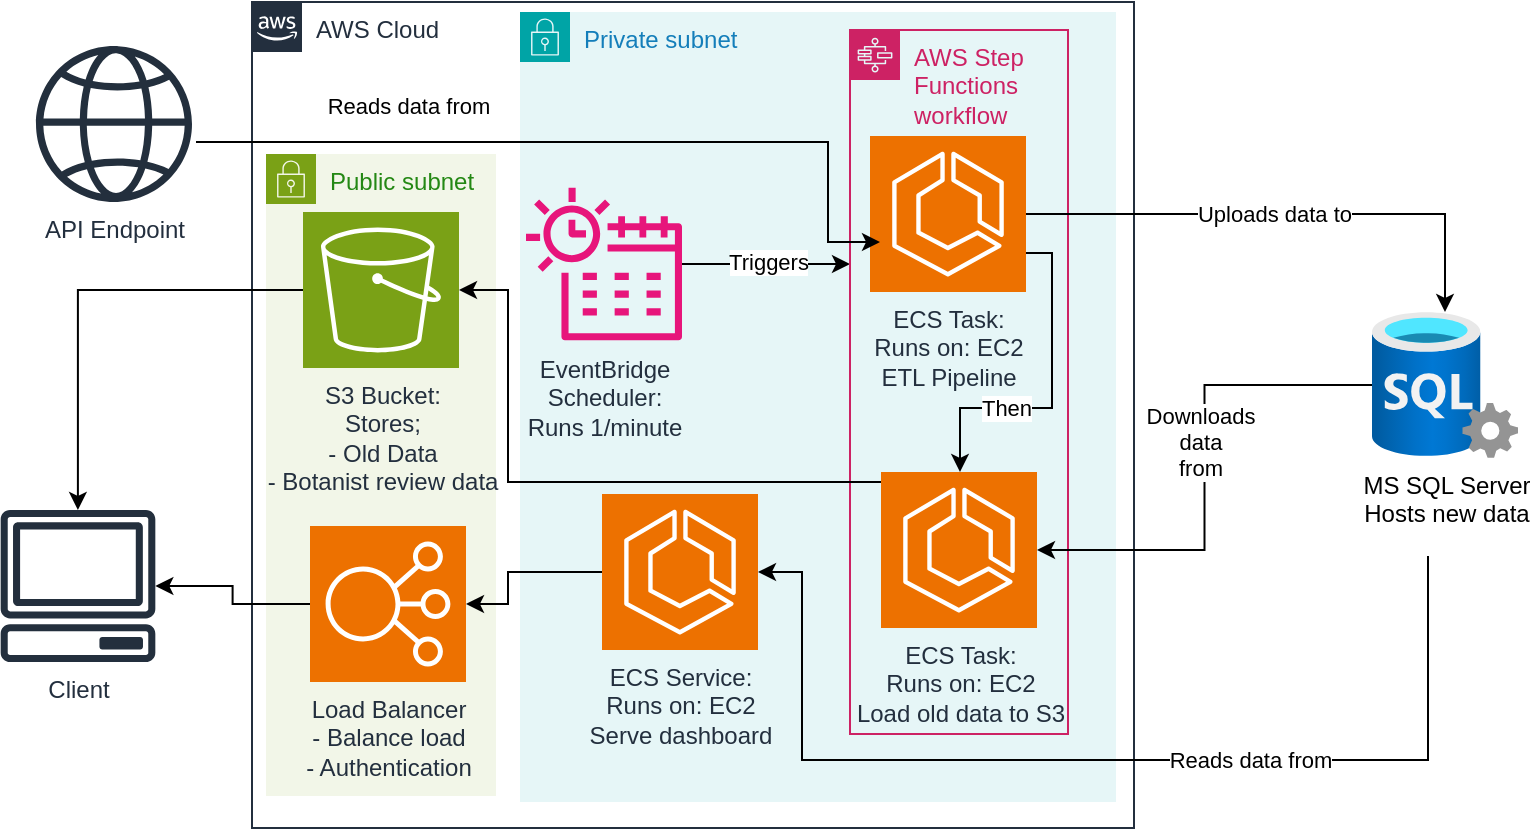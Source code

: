 <mxfile version="26.0.9">
  <diagram name="Page-1" id="6ygjFRmSkijKAJObdJnX">
    <mxGraphModel dx="1606" dy="1135" grid="0" gridSize="10" guides="1" tooltips="1" connect="1" arrows="1" fold="1" page="0" pageScale="1" pageWidth="827" pageHeight="1169" math="0" shadow="0">
      <root>
        <mxCell id="0" />
        <mxCell id="1" parent="0" />
        <mxCell id="-37iGGhnjQrLQyP11mv8-1" value="AWS Cloud" style="points=[[0,0],[0.25,0],[0.5,0],[0.75,0],[1,0],[1,0.25],[1,0.5],[1,0.75],[1,1],[0.75,1],[0.5,1],[0.25,1],[0,1],[0,0.75],[0,0.5],[0,0.25]];outlineConnect=0;gradientColor=none;html=1;whiteSpace=wrap;fontSize=12;fontStyle=0;container=1;pointerEvents=0;collapsible=0;recursiveResize=0;shape=mxgraph.aws4.group;grIcon=mxgraph.aws4.group_aws_cloud_alt;strokeColor=#232F3E;fillColor=none;verticalAlign=top;align=left;spacingLeft=30;fontColor=#232F3E;dashed=0;" parent="1" vertex="1">
          <mxGeometry x="-74" y="-130" width="441" height="413" as="geometry" />
        </mxCell>
        <mxCell id="D6DjH2f4VF0i5fweHY1O-40" value="Public subnet" style="points=[[0,0],[0.25,0],[0.5,0],[0.75,0],[1,0],[1,0.25],[1,0.5],[1,0.75],[1,1],[0.75,1],[0.5,1],[0.25,1],[0,1],[0,0.75],[0,0.5],[0,0.25]];outlineConnect=0;gradientColor=none;html=1;whiteSpace=wrap;fontSize=12;fontStyle=0;container=1;pointerEvents=0;collapsible=0;recursiveResize=0;shape=mxgraph.aws4.group;grIcon=mxgraph.aws4.group_security_group;grStroke=0;strokeColor=#7AA116;fillColor=#F2F6E8;verticalAlign=top;align=left;spacingLeft=30;fontColor=#248814;dashed=0;" vertex="1" parent="-37iGGhnjQrLQyP11mv8-1">
          <mxGeometry x="7" y="76" width="115" height="321" as="geometry" />
        </mxCell>
        <mxCell id="D6DjH2f4VF0i5fweHY1O-6" value="S3 Bucket:&lt;div&gt;Stores;&lt;/div&gt;&lt;div&gt;- Old Data&lt;/div&gt;&lt;div&gt;- Botanist review data&lt;/div&gt;" style="sketch=0;points=[[0,0,0],[0.25,0,0],[0.5,0,0],[0.75,0,0],[1,0,0],[0,1,0],[0.25,1,0],[0.5,1,0],[0.75,1,0],[1,1,0],[0,0.25,0],[0,0.5,0],[0,0.75,0],[1,0.25,0],[1,0.5,0],[1,0.75,0]];outlineConnect=0;fontColor=#232F3E;fillColor=#7AA116;strokeColor=#ffffff;dashed=0;verticalLabelPosition=bottom;verticalAlign=top;align=center;html=1;fontSize=12;fontStyle=0;aspect=fixed;shape=mxgraph.aws4.resourceIcon;resIcon=mxgraph.aws4.s3;" vertex="1" parent="D6DjH2f4VF0i5fweHY1O-40">
          <mxGeometry x="18.5" y="29" width="78" height="78" as="geometry" />
        </mxCell>
        <mxCell id="D6DjH2f4VF0i5fweHY1O-27" value="Load Balancer&lt;div&gt;- Balance load&lt;/div&gt;&lt;div&gt;- Authentication&lt;/div&gt;" style="sketch=0;points=[[0,0,0],[0.25,0,0],[0.5,0,0],[0.75,0,0],[1,0,0],[0,1,0],[0.25,1,0],[0.5,1,0],[0.75,1,0],[1,1,0],[0,0.25,0],[0,0.5,0],[0,0.75,0],[1,0.25,0],[1,0.5,0],[1,0.75,0]];outlineConnect=0;fontColor=#232F3E;fillColor=#ED7100;strokeColor=#ffffff;dashed=0;verticalLabelPosition=bottom;verticalAlign=top;align=center;html=1;fontSize=12;fontStyle=0;aspect=fixed;shape=mxgraph.aws4.resourceIcon;resIcon=mxgraph.aws4.elastic_load_balancing;" vertex="1" parent="D6DjH2f4VF0i5fweHY1O-40">
          <mxGeometry x="22" y="186" width="78" height="78" as="geometry" />
        </mxCell>
        <mxCell id="D6DjH2f4VF0i5fweHY1O-31" value="Private subnet" style="points=[[0,0],[0.25,0],[0.5,0],[0.75,0],[1,0],[1,0.25],[1,0.5],[1,0.75],[1,1],[0.75,1],[0.5,1],[0.25,1],[0,1],[0,0.75],[0,0.5],[0,0.25]];outlineConnect=0;gradientColor=none;html=1;whiteSpace=wrap;fontSize=12;fontStyle=0;container=1;pointerEvents=0;collapsible=0;recursiveResize=0;shape=mxgraph.aws4.group;grIcon=mxgraph.aws4.group_security_group;grStroke=0;strokeColor=#00A4A6;fillColor=#E6F6F7;verticalAlign=top;align=left;spacingLeft=30;fontColor=#147EBA;dashed=0;" vertex="1" parent="-37iGGhnjQrLQyP11mv8-1">
          <mxGeometry x="134" y="5" width="298" height="395" as="geometry" />
        </mxCell>
        <mxCell id="D6DjH2f4VF0i5fweHY1O-45" style="edgeStyle=orthogonalEdgeStyle;rounded=0;orthogonalLoop=1;jettySize=auto;html=1;" edge="1" parent="D6DjH2f4VF0i5fweHY1O-31" source="D6DjH2f4VF0i5fweHY1O-10" target="D6DjH2f4VF0i5fweHY1O-42">
          <mxGeometry relative="1" as="geometry">
            <Array as="points">
              <mxPoint x="109" y="126" />
              <mxPoint x="109" y="126" />
            </Array>
          </mxGeometry>
        </mxCell>
        <mxCell id="D6DjH2f4VF0i5fweHY1O-49" value="Triggers" style="edgeLabel;html=1;align=center;verticalAlign=middle;resizable=0;points=[];" vertex="1" connectable="0" parent="D6DjH2f4VF0i5fweHY1O-45">
          <mxGeometry x="0.027" y="1" relative="1" as="geometry">
            <mxPoint as="offset" />
          </mxGeometry>
        </mxCell>
        <mxCell id="D6DjH2f4VF0i5fweHY1O-10" value="EventBridge&lt;div&gt;Scheduler:&lt;/div&gt;&lt;div&gt;Runs 1/minute&lt;/div&gt;" style="sketch=0;outlineConnect=0;fontColor=#232F3E;gradientColor=none;fillColor=#E7157B;strokeColor=none;dashed=0;verticalLabelPosition=bottom;verticalAlign=top;align=center;html=1;fontSize=12;fontStyle=0;aspect=fixed;pointerEvents=1;shape=mxgraph.aws4.eventbridge_scheduler;" vertex="1" parent="D6DjH2f4VF0i5fweHY1O-31">
          <mxGeometry x="3" y="87" width="78" height="78" as="geometry" />
        </mxCell>
        <mxCell id="D6DjH2f4VF0i5fweHY1O-42" value="AWS Step Functions workflow" style="points=[[0,0],[0.25,0],[0.5,0],[0.75,0],[1,0],[1,0.25],[1,0.5],[1,0.75],[1,1],[0.75,1],[0.5,1],[0.25,1],[0,1],[0,0.75],[0,0.5],[0,0.25]];outlineConnect=0;gradientColor=none;html=1;whiteSpace=wrap;fontSize=12;fontStyle=0;container=1;pointerEvents=0;collapsible=0;recursiveResize=0;shape=mxgraph.aws4.group;grIcon=mxgraph.aws4.group_aws_step_functions_workflow;strokeColor=#CD2264;fillColor=none;verticalAlign=top;align=left;spacingLeft=30;fontColor=#CD2264;dashed=0;" vertex="1" parent="D6DjH2f4VF0i5fweHY1O-31">
          <mxGeometry x="165" y="9" width="109" height="352" as="geometry" />
        </mxCell>
        <mxCell id="D6DjH2f4VF0i5fweHY1O-57" style="edgeStyle=orthogonalEdgeStyle;rounded=0;orthogonalLoop=1;jettySize=auto;html=1;exitX=1;exitY=0.75;exitDx=0;exitDy=0;exitPerimeter=0;" edge="1" parent="D6DjH2f4VF0i5fweHY1O-42" source="D6DjH2f4VF0i5fweHY1O-4" target="D6DjH2f4VF0i5fweHY1O-7">
          <mxGeometry relative="1" as="geometry">
            <Array as="points">
              <mxPoint x="101" y="111" />
              <mxPoint x="101" y="189" />
              <mxPoint x="55" y="189" />
            </Array>
          </mxGeometry>
        </mxCell>
        <mxCell id="D6DjH2f4VF0i5fweHY1O-58" value="Then" style="edgeLabel;html=1;align=center;verticalAlign=middle;resizable=0;points=[];" vertex="1" connectable="0" parent="D6DjH2f4VF0i5fweHY1O-57">
          <mxGeometry x="0.686" y="-1" relative="1" as="geometry">
            <mxPoint x="24" y="-6" as="offset" />
          </mxGeometry>
        </mxCell>
        <mxCell id="D6DjH2f4VF0i5fweHY1O-4" value="ECS Task:&lt;div&gt;Runs on: EC2&lt;/div&gt;&lt;div&gt;ETL Pipeline&lt;/div&gt;" style="sketch=0;points=[[0,0,0],[0.25,0,0],[0.5,0,0],[0.75,0,0],[1,0,0],[0,1,0],[0.25,1,0],[0.5,1,0],[0.75,1,0],[1,1,0],[0,0.25,0],[0,0.5,0],[0,0.75,0],[1,0.25,0],[1,0.5,0],[1,0.75,0]];outlineConnect=0;fontColor=#232F3E;fillColor=#ED7100;strokeColor=#ffffff;dashed=0;verticalLabelPosition=bottom;verticalAlign=top;align=center;html=1;fontSize=12;fontStyle=0;aspect=fixed;shape=mxgraph.aws4.resourceIcon;resIcon=mxgraph.aws4.ecs;" vertex="1" parent="D6DjH2f4VF0i5fweHY1O-42">
          <mxGeometry x="10" y="53" width="78" height="78" as="geometry" />
        </mxCell>
        <mxCell id="D6DjH2f4VF0i5fweHY1O-7" value="ECS Task:&lt;div&gt;Runs on: EC2&lt;/div&gt;&lt;div&gt;Load old data to S3&lt;/div&gt;&lt;div&gt;&lt;br&gt;&lt;/div&gt;" style="sketch=0;points=[[0,0,0],[0.25,0,0],[0.5,0,0],[0.75,0,0],[1,0,0],[0,1,0],[0.25,1,0],[0.5,1,0],[0.75,1,0],[1,1,0],[0,0.25,0],[0,0.5,0],[0,0.75,0],[1,0.25,0],[1,0.5,0],[1,0.75,0]];outlineConnect=0;fontColor=#232F3E;fillColor=#ED7100;strokeColor=#ffffff;dashed=0;verticalLabelPosition=bottom;verticalAlign=top;align=center;html=1;fontSize=12;fontStyle=0;aspect=fixed;shape=mxgraph.aws4.resourceIcon;resIcon=mxgraph.aws4.ecs;" vertex="1" parent="D6DjH2f4VF0i5fweHY1O-42">
          <mxGeometry x="15.5" y="221" width="78" height="78" as="geometry" />
        </mxCell>
        <mxCell id="D6DjH2f4VF0i5fweHY1O-26" value="" style="edgeStyle=orthogonalEdgeStyle;rounded=0;orthogonalLoop=1;jettySize=auto;html=1;" edge="1" parent="-37iGGhnjQrLQyP11mv8-1" source="D6DjH2f4VF0i5fweHY1O-7" target="D6DjH2f4VF0i5fweHY1O-6">
          <mxGeometry relative="1" as="geometry">
            <Array as="points">
              <mxPoint x="128" y="240" />
              <mxPoint x="128" y="144" />
            </Array>
          </mxGeometry>
        </mxCell>
        <mxCell id="D6DjH2f4VF0i5fweHY1O-8" value="ECS Service:&lt;div&gt;Runs on: EC2&lt;/div&gt;&lt;div&gt;Serve dashboard&lt;/div&gt;" style="sketch=0;points=[[0,0,0],[0.25,0,0],[0.5,0,0],[0.75,0,0],[1,0,0],[0,1,0],[0.25,1,0],[0.5,1,0],[0.75,1,0],[1,1,0],[0,0.25,0],[0,0.5,0],[0,0.75,0],[1,0.25,0],[1,0.5,0],[1,0.75,0]];outlineConnect=0;fontColor=#232F3E;fillColor=#ED7100;strokeColor=#ffffff;dashed=0;verticalLabelPosition=bottom;verticalAlign=top;align=center;html=1;fontSize=12;fontStyle=0;aspect=fixed;shape=mxgraph.aws4.resourceIcon;resIcon=mxgraph.aws4.ecs;" vertex="1" parent="-37iGGhnjQrLQyP11mv8-1">
          <mxGeometry x="175" y="246" width="78" height="78" as="geometry" />
        </mxCell>
        <mxCell id="D6DjH2f4VF0i5fweHY1O-41" style="edgeStyle=orthogonalEdgeStyle;rounded=0;orthogonalLoop=1;jettySize=auto;html=1;" edge="1" parent="-37iGGhnjQrLQyP11mv8-1">
          <mxGeometry relative="1" as="geometry">
            <mxPoint x="-28" y="70" as="sourcePoint" />
            <mxPoint x="314" y="120" as="targetPoint" />
            <Array as="points">
              <mxPoint x="-28" y="70" />
              <mxPoint x="288" y="70" />
              <mxPoint x="288" y="120" />
            </Array>
          </mxGeometry>
        </mxCell>
        <mxCell id="D6DjH2f4VF0i5fweHY1O-46" value="Reads data from" style="edgeLabel;html=1;align=center;verticalAlign=middle;resizable=0;points=[];" vertex="1" connectable="0" parent="D6DjH2f4VF0i5fweHY1O-41">
          <mxGeometry x="-0.208" relative="1" as="geometry">
            <mxPoint x="-49" y="-18" as="offset" />
          </mxGeometry>
        </mxCell>
        <mxCell id="D6DjH2f4VF0i5fweHY1O-39" style="edgeStyle=orthogonalEdgeStyle;rounded=0;orthogonalLoop=1;jettySize=auto;html=1;entryX=1;entryY=0.5;entryDx=0;entryDy=0;entryPerimeter=0;" edge="1" parent="-37iGGhnjQrLQyP11mv8-1" target="D6DjH2f4VF0i5fweHY1O-8">
          <mxGeometry relative="1" as="geometry">
            <mxPoint x="588" y="277" as="sourcePoint" />
            <mxPoint x="214" y="393" as="targetPoint" />
            <Array as="points">
              <mxPoint x="588" y="379" />
              <mxPoint x="275" y="379" />
              <mxPoint x="275" y="285" />
            </Array>
          </mxGeometry>
        </mxCell>
        <mxCell id="D6DjH2f4VF0i5fweHY1O-55" value="Reads data from" style="edgeLabel;html=1;align=center;verticalAlign=middle;resizable=0;points=[];" vertex="1" connectable="0" parent="D6DjH2f4VF0i5fweHY1O-39">
          <mxGeometry x="-0.135" y="-2" relative="1" as="geometry">
            <mxPoint x="38" y="2" as="offset" />
          </mxGeometry>
        </mxCell>
        <mxCell id="D6DjH2f4VF0i5fweHY1O-56" style="edgeStyle=orthogonalEdgeStyle;rounded=0;orthogonalLoop=1;jettySize=auto;html=1;exitX=0;exitY=0.5;exitDx=0;exitDy=0;exitPerimeter=0;entryX=1;entryY=0.5;entryDx=0;entryDy=0;entryPerimeter=0;" edge="1" parent="-37iGGhnjQrLQyP11mv8-1" source="D6DjH2f4VF0i5fweHY1O-8" target="D6DjH2f4VF0i5fweHY1O-27">
          <mxGeometry relative="1" as="geometry">
            <Array as="points">
              <mxPoint x="128" y="285" />
              <mxPoint x="128" y="301" />
            </Array>
          </mxGeometry>
        </mxCell>
        <mxCell id="D6DjH2f4VF0i5fweHY1O-2" value="API Endpoint" style="sketch=0;outlineConnect=0;fontColor=#232F3E;gradientColor=none;fillColor=#232F3D;strokeColor=none;dashed=0;verticalLabelPosition=bottom;verticalAlign=top;align=center;html=1;fontSize=12;fontStyle=0;aspect=fixed;pointerEvents=1;shape=mxgraph.aws4.globe;" vertex="1" parent="1">
          <mxGeometry x="-182" y="-108" width="78" height="78" as="geometry" />
        </mxCell>
        <mxCell id="D6DjH2f4VF0i5fweHY1O-3" value="Client" style="sketch=0;outlineConnect=0;fontColor=#232F3E;gradientColor=none;fillColor=#232F3D;strokeColor=none;dashed=0;verticalLabelPosition=bottom;verticalAlign=top;align=center;html=1;fontSize=12;fontStyle=0;aspect=fixed;pointerEvents=1;shape=mxgraph.aws4.client;" vertex="1" parent="1">
          <mxGeometry x="-200" y="124" width="78" height="76" as="geometry" />
        </mxCell>
        <mxCell id="D6DjH2f4VF0i5fweHY1O-32" value="" style="edgeStyle=orthogonalEdgeStyle;rounded=0;orthogonalLoop=1;jettySize=auto;html=1;" edge="1" parent="1" source="D6DjH2f4VF0i5fweHY1O-6" target="D6DjH2f4VF0i5fweHY1O-3">
          <mxGeometry relative="1" as="geometry" />
        </mxCell>
        <mxCell id="D6DjH2f4VF0i5fweHY1O-33" value="" style="edgeStyle=orthogonalEdgeStyle;rounded=0;orthogonalLoop=1;jettySize=auto;html=1;" edge="1" parent="1" source="D6DjH2f4VF0i5fweHY1O-27" target="D6DjH2f4VF0i5fweHY1O-3">
          <mxGeometry relative="1" as="geometry" />
        </mxCell>
        <mxCell id="D6DjH2f4VF0i5fweHY1O-1" value="MS SQL Server&lt;div&gt;Hosts new data&lt;/div&gt;" style="image;aspect=fixed;html=1;points=[];align=center;fontSize=12;image=img/lib/azure2/databases/SQL_Server.svg;" vertex="1" parent="1">
          <mxGeometry x="486" y="25" width="73" height="73" as="geometry" />
        </mxCell>
        <mxCell id="D6DjH2f4VF0i5fweHY1O-37" style="edgeStyle=orthogonalEdgeStyle;rounded=0;orthogonalLoop=1;jettySize=auto;html=1;exitX=1;exitY=0.5;exitDx=0;exitDy=0;exitPerimeter=0;" edge="1" parent="1" source="D6DjH2f4VF0i5fweHY1O-4" target="D6DjH2f4VF0i5fweHY1O-1">
          <mxGeometry relative="1" as="geometry" />
        </mxCell>
        <mxCell id="D6DjH2f4VF0i5fweHY1O-52" value="Uploads data to" style="edgeLabel;html=1;align=center;verticalAlign=middle;resizable=0;points=[];" vertex="1" connectable="0" parent="D6DjH2f4VF0i5fweHY1O-37">
          <mxGeometry x="-0.27" y="-1" relative="1" as="geometry">
            <mxPoint x="29" y="-1" as="offset" />
          </mxGeometry>
        </mxCell>
        <mxCell id="D6DjH2f4VF0i5fweHY1O-48" style="edgeStyle=orthogonalEdgeStyle;rounded=0;orthogonalLoop=1;jettySize=auto;html=1;entryX=1;entryY=0.5;entryDx=0;entryDy=0;entryPerimeter=0;" edge="1" parent="1" source="D6DjH2f4VF0i5fweHY1O-1" target="D6DjH2f4VF0i5fweHY1O-7">
          <mxGeometry relative="1" as="geometry" />
        </mxCell>
        <mxCell id="D6DjH2f4VF0i5fweHY1O-54" value="Downloads&lt;div&gt;data&lt;/div&gt;&lt;div&gt;from&lt;/div&gt;" style="edgeLabel;html=1;align=center;verticalAlign=middle;resizable=0;points=[];" vertex="1" connectable="0" parent="D6DjH2f4VF0i5fweHY1O-48">
          <mxGeometry x="-0.109" relative="1" as="geometry">
            <mxPoint x="-3" as="offset" />
          </mxGeometry>
        </mxCell>
      </root>
    </mxGraphModel>
  </diagram>
</mxfile>
